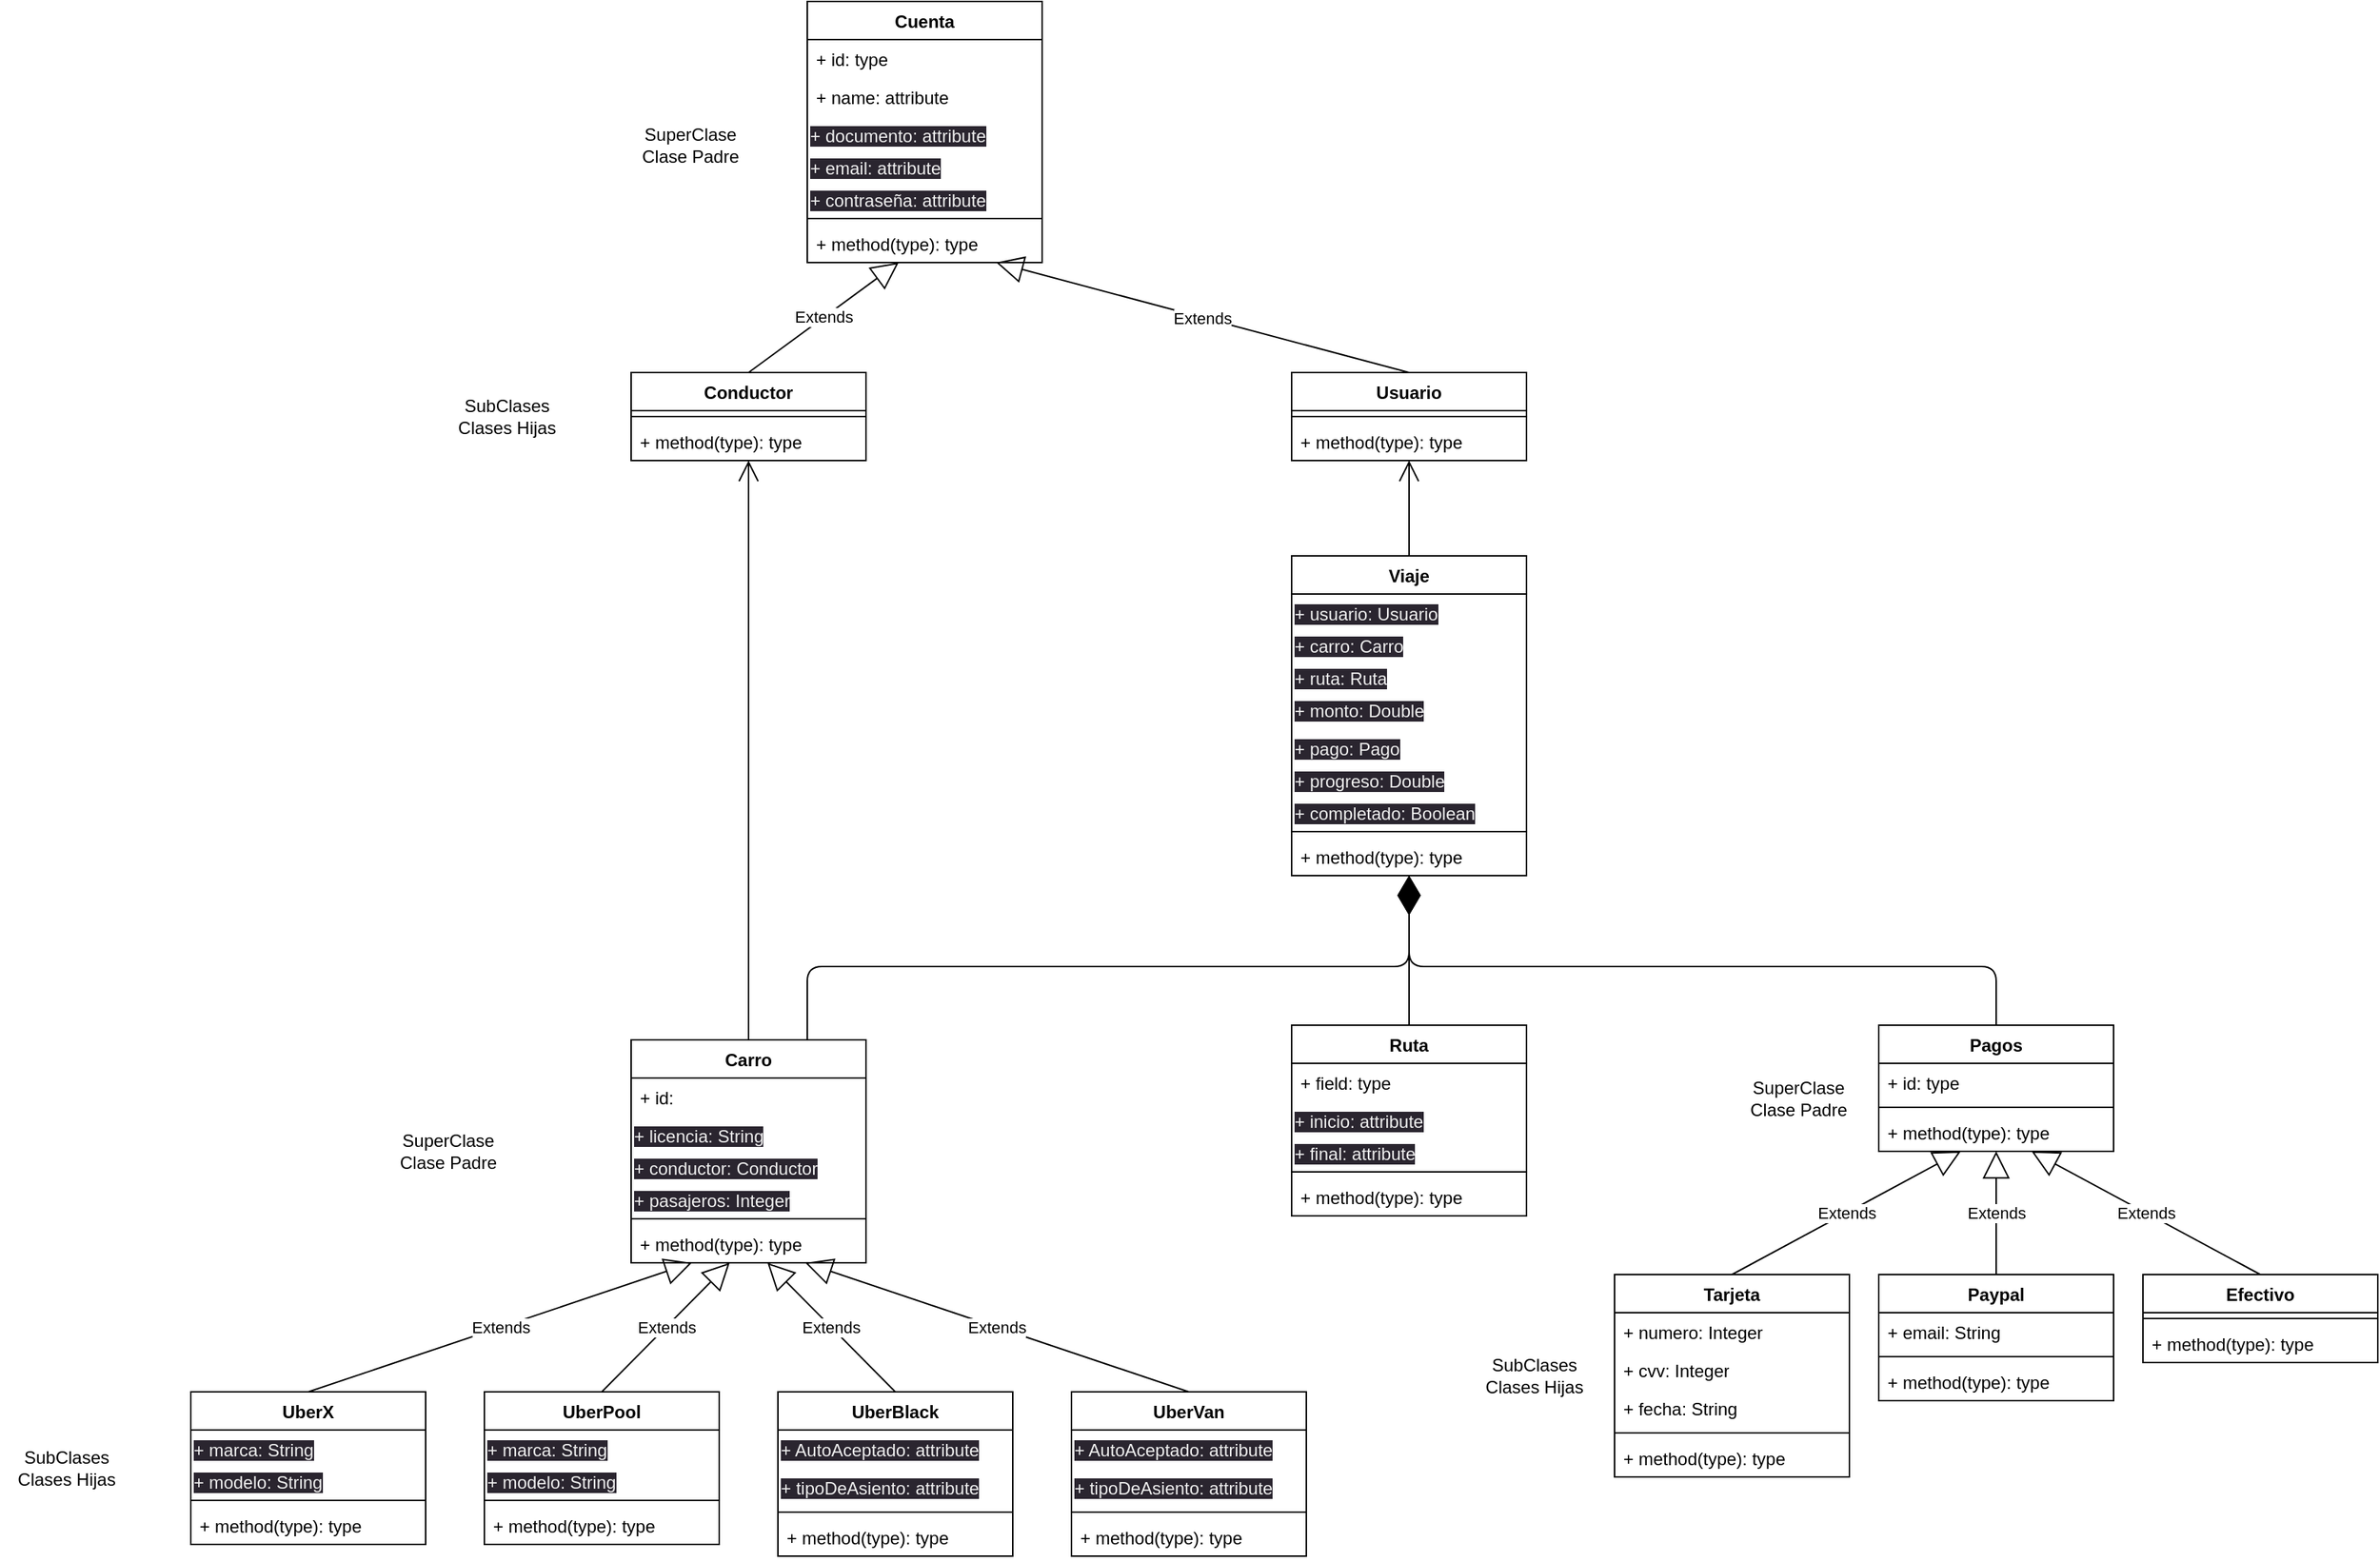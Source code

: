 <mxfile>
    <diagram id="0U7F9vokt6p0jMP8mMNp" name="Page-1">
        <mxGraphModel dx="2157" dy="2407" grid="1" gridSize="10" guides="1" tooltips="1" connect="1" arrows="1" fold="1" page="1" pageScale="1" pageWidth="850" pageHeight="1100" math="0" shadow="0">
            <root>
                <mxCell id="0"/>
                <mxCell id="1" parent="0"/>
                <mxCell id="2" value="Usuario" style="swimlane;fontStyle=1;align=center;verticalAlign=top;childLayout=stackLayout;horizontal=1;startSize=26;horizontalStack=0;resizeParent=1;resizeParentMax=0;resizeLast=0;collapsible=1;marginBottom=0;whiteSpace=wrap;html=1;" vertex="1" parent="1">
                    <mxGeometry x="480" y="75" width="160" height="60" as="geometry"/>
                </mxCell>
                <mxCell id="8" value="" style="line;strokeWidth=1;fillColor=none;align=left;verticalAlign=middle;spacingTop=-1;spacingLeft=3;spacingRight=3;rotatable=0;labelPosition=right;points=[];portConstraint=eastwest;strokeColor=inherit;" vertex="1" parent="2">
                    <mxGeometry y="26" width="160" height="8" as="geometry"/>
                </mxCell>
                <mxCell id="9" value="+ method(type): type" style="text;strokeColor=none;fillColor=none;align=left;verticalAlign=top;spacingLeft=4;spacingRight=4;overflow=hidden;rotatable=0;points=[[0,0.5],[1,0.5]];portConstraint=eastwest;whiteSpace=wrap;html=1;" vertex="1" parent="2">
                    <mxGeometry y="34" width="160" height="26" as="geometry"/>
                </mxCell>
                <mxCell id="10" value="Ruta" style="swimlane;fontStyle=1;align=center;verticalAlign=top;childLayout=stackLayout;horizontal=1;startSize=26;horizontalStack=0;resizeParent=1;resizeParentMax=0;resizeLast=0;collapsible=1;marginBottom=0;whiteSpace=wrap;html=1;" vertex="1" parent="1">
                    <mxGeometry x="480" y="520" width="160" height="130" as="geometry"/>
                </mxCell>
                <mxCell id="11" value="+ field: type" style="text;strokeColor=none;fillColor=none;align=left;verticalAlign=top;spacingLeft=4;spacingRight=4;overflow=hidden;rotatable=0;points=[[0,0.5],[1,0.5]];portConstraint=eastwest;whiteSpace=wrap;html=1;" vertex="1" parent="10">
                    <mxGeometry y="26" width="160" height="26" as="geometry"/>
                </mxCell>
                <mxCell id="12" value="&lt;span style=&quot;color: rgb(240, 240, 240); font-family: Helvetica; font-size: 12px; font-style: normal; font-variant-ligatures: normal; font-variant-caps: normal; font-weight: 400; letter-spacing: normal; orphans: 2; text-align: left; text-indent: 0px; text-transform: none; widows: 2; word-spacing: 0px; -webkit-text-stroke-width: 0px; background-color: rgb(42, 37, 47); text-decoration-thickness: initial; text-decoration-style: initial; text-decoration-color: initial; float: none; display: inline !important;&quot;&gt;+ inicio: attribute&lt;/span&gt;" style="text;whiteSpace=wrap;html=1;" vertex="1" parent="10">
                    <mxGeometry y="52" width="160" height="22" as="geometry"/>
                </mxCell>
                <mxCell id="13" value="&lt;span style=&quot;color: rgb(240, 240, 240); font-family: Helvetica; font-size: 12px; font-style: normal; font-variant-ligatures: normal; font-variant-caps: normal; font-weight: 400; letter-spacing: normal; orphans: 2; text-align: left; text-indent: 0px; text-transform: none; widows: 2; word-spacing: 0px; -webkit-text-stroke-width: 0px; background-color: rgb(42, 37, 47); text-decoration-thickness: initial; text-decoration-style: initial; text-decoration-color: initial; float: none; display: inline !important;&quot;&gt;+ final: attribute&lt;/span&gt;" style="text;whiteSpace=wrap;html=1;" vertex="1" parent="10">
                    <mxGeometry y="74" width="160" height="22" as="geometry"/>
                </mxCell>
                <mxCell id="14" value="" style="line;strokeWidth=1;fillColor=none;align=left;verticalAlign=middle;spacingTop=-1;spacingLeft=3;spacingRight=3;rotatable=0;labelPosition=right;points=[];portConstraint=eastwest;strokeColor=inherit;" vertex="1" parent="10">
                    <mxGeometry y="96" width="160" height="8" as="geometry"/>
                </mxCell>
                <mxCell id="15" value="+ method(type): type" style="text;strokeColor=none;fillColor=none;align=left;verticalAlign=top;spacingLeft=4;spacingRight=4;overflow=hidden;rotatable=0;points=[[0,0.5],[1,0.5]];portConstraint=eastwest;whiteSpace=wrap;html=1;" vertex="1" parent="10">
                    <mxGeometry y="104" width="160" height="26" as="geometry"/>
                </mxCell>
                <mxCell id="16" value="Conductor" style="swimlane;fontStyle=1;align=center;verticalAlign=top;childLayout=stackLayout;horizontal=1;startSize=26;horizontalStack=0;resizeParent=1;resizeParentMax=0;resizeLast=0;collapsible=1;marginBottom=0;whiteSpace=wrap;html=1;" vertex="1" parent="1">
                    <mxGeometry x="30" y="75" width="160" height="60" as="geometry"/>
                </mxCell>
                <mxCell id="22" value="" style="line;strokeWidth=1;fillColor=none;align=left;verticalAlign=middle;spacingTop=-1;spacingLeft=3;spacingRight=3;rotatable=0;labelPosition=right;points=[];portConstraint=eastwest;strokeColor=inherit;" vertex="1" parent="16">
                    <mxGeometry y="26" width="160" height="8" as="geometry"/>
                </mxCell>
                <mxCell id="23" value="+ method(type): type" style="text;strokeColor=none;fillColor=none;align=left;verticalAlign=top;spacingLeft=4;spacingRight=4;overflow=hidden;rotatable=0;points=[[0,0.5],[1,0.5]];portConstraint=eastwest;whiteSpace=wrap;html=1;" vertex="1" parent="16">
                    <mxGeometry y="34" width="160" height="26" as="geometry"/>
                </mxCell>
                <mxCell id="24" value="Viaje" style="swimlane;fontStyle=1;align=center;verticalAlign=top;childLayout=stackLayout;horizontal=1;startSize=26;horizontalStack=0;resizeParent=1;resizeParentMax=0;resizeLast=0;collapsible=1;marginBottom=0;whiteSpace=wrap;html=1;" vertex="1" parent="1">
                    <mxGeometry x="480" y="200" width="160" height="218" as="geometry"/>
                </mxCell>
                <mxCell id="40" value="&lt;span style=&quot;color: rgb(240, 240, 240); font-family: Helvetica; font-size: 12px; font-style: normal; font-variant-ligatures: normal; font-variant-caps: normal; font-weight: 400; letter-spacing: normal; orphans: 2; text-align: left; text-indent: 0px; text-transform: none; widows: 2; word-spacing: 0px; -webkit-text-stroke-width: 0px; background-color: rgb(42, 37, 47); text-decoration-thickness: initial; text-decoration-style: initial; text-decoration-color: initial; float: none; display: inline !important;&quot;&gt;+ usuario: Usuario&lt;/span&gt;" style="text;whiteSpace=wrap;html=1;" vertex="1" parent="24">
                    <mxGeometry y="26" width="160" height="22" as="geometry"/>
                </mxCell>
                <mxCell id="41" value="&lt;span style=&quot;color: rgb(240, 240, 240); font-family: Helvetica; font-size: 12px; font-style: normal; font-variant-ligatures: normal; font-variant-caps: normal; font-weight: 400; letter-spacing: normal; orphans: 2; text-align: left; text-indent: 0px; text-transform: none; widows: 2; word-spacing: 0px; -webkit-text-stroke-width: 0px; background-color: rgb(42, 37, 47); text-decoration-thickness: initial; text-decoration-style: initial; text-decoration-color: initial; float: none; display: inline !important;&quot;&gt;+ carro: Carro&lt;/span&gt;" style="text;whiteSpace=wrap;html=1;" vertex="1" parent="24">
                    <mxGeometry y="48" width="160" height="22" as="geometry"/>
                </mxCell>
                <mxCell id="42" value="&lt;span style=&quot;color: rgb(240, 240, 240); font-family: Helvetica; font-size: 12px; font-style: normal; font-variant-ligatures: normal; font-variant-caps: normal; font-weight: 400; letter-spacing: normal; orphans: 2; text-align: left; text-indent: 0px; text-transform: none; widows: 2; word-spacing: 0px; -webkit-text-stroke-width: 0px; background-color: rgb(42, 37, 47); text-decoration-thickness: initial; text-decoration-style: initial; text-decoration-color: initial; float: none; display: inline !important;&quot;&gt;+ ruta: Ruta&lt;/span&gt;" style="text;whiteSpace=wrap;html=1;" vertex="1" parent="24">
                    <mxGeometry y="70" width="160" height="22" as="geometry"/>
                </mxCell>
                <mxCell id="46" value="&lt;span style=&quot;color: rgb(240, 240, 240); font-family: Helvetica; font-size: 12px; font-style: normal; font-variant-ligatures: normal; font-variant-caps: normal; font-weight: 400; letter-spacing: normal; orphans: 2; text-align: left; text-indent: 0px; text-transform: none; widows: 2; word-spacing: 0px; -webkit-text-stroke-width: 0px; background-color: rgb(42, 37, 47); text-decoration-thickness: initial; text-decoration-style: initial; text-decoration-color: initial; float: none; display: inline !important;&quot;&gt;+ monto: Double&lt;/span&gt;" style="text;whiteSpace=wrap;html=1;" vertex="1" parent="24">
                    <mxGeometry y="92" width="160" height="26" as="geometry"/>
                </mxCell>
                <mxCell id="45" value="&lt;span style=&quot;color: rgb(240, 240, 240); font-family: Helvetica; font-size: 12px; font-style: normal; font-variant-ligatures: normal; font-variant-caps: normal; font-weight: 400; letter-spacing: normal; orphans: 2; text-align: left; text-indent: 0px; text-transform: none; widows: 2; word-spacing: 0px; -webkit-text-stroke-width: 0px; background-color: rgb(42, 37, 47); text-decoration-thickness: initial; text-decoration-style: initial; text-decoration-color: initial; float: none; display: inline !important;&quot;&gt;+ pago: Pago&lt;/span&gt;" style="text;whiteSpace=wrap;html=1;" vertex="1" parent="24">
                    <mxGeometry y="118" width="160" height="22" as="geometry"/>
                </mxCell>
                <mxCell id="44" value="&lt;span style=&quot;color: rgb(240, 240, 240); font-family: Helvetica; font-size: 12px; font-style: normal; font-variant-ligatures: normal; font-variant-caps: normal; font-weight: 400; letter-spacing: normal; orphans: 2; text-align: left; text-indent: 0px; text-transform: none; widows: 2; word-spacing: 0px; -webkit-text-stroke-width: 0px; background-color: rgb(42, 37, 47); text-decoration-thickness: initial; text-decoration-style: initial; text-decoration-color: initial; float: none; display: inline !important;&quot;&gt;+ progreso: Double&lt;/span&gt;" style="text;whiteSpace=wrap;html=1;" vertex="1" parent="24">
                    <mxGeometry y="140" width="160" height="22" as="geometry"/>
                </mxCell>
                <mxCell id="43" value="&lt;span style=&quot;color: rgb(240, 240, 240); font-family: Helvetica; font-size: 12px; font-style: normal; font-variant-ligatures: normal; font-variant-caps: normal; font-weight: 400; letter-spacing: normal; orphans: 2; text-align: left; text-indent: 0px; text-transform: none; widows: 2; word-spacing: 0px; -webkit-text-stroke-width: 0px; background-color: rgb(42, 37, 47); text-decoration-thickness: initial; text-decoration-style: initial; text-decoration-color: initial; float: none; display: inline !important;&quot;&gt;+ completado: Boolean&lt;/span&gt;" style="text;whiteSpace=wrap;html=1;" vertex="1" parent="24">
                    <mxGeometry y="162" width="160" height="22" as="geometry"/>
                </mxCell>
                <mxCell id="26" value="" style="line;strokeWidth=1;fillColor=none;align=left;verticalAlign=middle;spacingTop=-1;spacingLeft=3;spacingRight=3;rotatable=0;labelPosition=right;points=[];portConstraint=eastwest;strokeColor=inherit;" vertex="1" parent="24">
                    <mxGeometry y="184" width="160" height="8" as="geometry"/>
                </mxCell>
                <mxCell id="27" value="+ method(type): type" style="text;strokeColor=none;fillColor=none;align=left;verticalAlign=top;spacingLeft=4;spacingRight=4;overflow=hidden;rotatable=0;points=[[0,0.5],[1,0.5]];portConstraint=eastwest;whiteSpace=wrap;html=1;" vertex="1" parent="24">
                    <mxGeometry y="192" width="160" height="26" as="geometry"/>
                </mxCell>
                <mxCell id="28" value="Carro" style="swimlane;fontStyle=1;align=center;verticalAlign=top;childLayout=stackLayout;horizontal=1;startSize=26;horizontalStack=0;resizeParent=1;resizeParentMax=0;resizeLast=0;collapsible=1;marginBottom=0;whiteSpace=wrap;html=1;" vertex="1" parent="1">
                    <mxGeometry x="30" y="530" width="160" height="152" as="geometry"/>
                </mxCell>
                <mxCell id="29" value="+ id:" style="text;strokeColor=none;fillColor=none;align=left;verticalAlign=top;spacingLeft=4;spacingRight=4;overflow=hidden;rotatable=0;points=[[0,0.5],[1,0.5]];portConstraint=eastwest;whiteSpace=wrap;html=1;" vertex="1" parent="28">
                    <mxGeometry y="26" width="160" height="26" as="geometry"/>
                </mxCell>
                <mxCell id="30" value="&lt;span style=&quot;color: rgb(240, 240, 240); font-family: Helvetica; font-size: 12px; font-style: normal; font-variant-ligatures: normal; font-variant-caps: normal; font-weight: 400; letter-spacing: normal; orphans: 2; text-align: left; text-indent: 0px; text-transform: none; widows: 2; word-spacing: 0px; -webkit-text-stroke-width: 0px; background-color: rgb(42, 37, 47); text-decoration-thickness: initial; text-decoration-style: initial; text-decoration-color: initial; float: none; display: inline !important;&quot;&gt;+ licencia: String&lt;/span&gt;" style="text;whiteSpace=wrap;html=1;" vertex="1" parent="28">
                    <mxGeometry y="52" width="160" height="22" as="geometry"/>
                </mxCell>
                <mxCell id="31" value="&lt;span style=&quot;color: rgb(240, 240, 240); font-family: Helvetica; font-size: 12px; font-style: normal; font-variant-ligatures: normal; font-variant-caps: normal; font-weight: 400; letter-spacing: normal; orphans: 2; text-align: left; text-indent: 0px; text-transform: none; widows: 2; word-spacing: 0px; -webkit-text-stroke-width: 0px; background-color: rgb(42, 37, 47); text-decoration-thickness: initial; text-decoration-style: initial; text-decoration-color: initial; float: none; display: inline !important;&quot;&gt;+ conductor: Conductor&lt;/span&gt;" style="text;whiteSpace=wrap;html=1;" vertex="1" parent="28">
                    <mxGeometry y="74" width="160" height="22" as="geometry"/>
                </mxCell>
                <mxCell id="32" value="&lt;span style=&quot;color: rgb(240, 240, 240); font-family: Helvetica; font-size: 12px; font-style: normal; font-variant-ligatures: normal; font-variant-caps: normal; font-weight: 400; letter-spacing: normal; orphans: 2; text-align: left; text-indent: 0px; text-transform: none; widows: 2; word-spacing: 0px; -webkit-text-stroke-width: 0px; background-color: rgb(42, 37, 47); text-decoration-thickness: initial; text-decoration-style: initial; text-decoration-color: initial; float: none; display: inline !important;&quot;&gt;+ pasajeros: Integer&lt;/span&gt;" style="text;whiteSpace=wrap;html=1;" vertex="1" parent="28">
                    <mxGeometry y="96" width="160" height="22" as="geometry"/>
                </mxCell>
                <mxCell id="38" value="" style="line;strokeWidth=1;fillColor=none;align=left;verticalAlign=middle;spacingTop=-1;spacingLeft=3;spacingRight=3;rotatable=0;labelPosition=right;points=[];portConstraint=eastwest;strokeColor=inherit;" vertex="1" parent="28">
                    <mxGeometry y="118" width="160" height="8" as="geometry"/>
                </mxCell>
                <mxCell id="39" value="+ method(type): type" style="text;strokeColor=none;fillColor=none;align=left;verticalAlign=top;spacingLeft=4;spacingRight=4;overflow=hidden;rotatable=0;points=[[0,0.5],[1,0.5]];portConstraint=eastwest;whiteSpace=wrap;html=1;" vertex="1" parent="28">
                    <mxGeometry y="126" width="160" height="26" as="geometry"/>
                </mxCell>
                <mxCell id="47" value="Cuenta" style="swimlane;fontStyle=1;align=center;verticalAlign=top;childLayout=stackLayout;horizontal=1;startSize=26;horizontalStack=0;resizeParent=1;resizeParentMax=0;resizeLast=0;collapsible=1;marginBottom=0;whiteSpace=wrap;html=1;" vertex="1" parent="1">
                    <mxGeometry x="150" y="-178" width="160" height="178" as="geometry"/>
                </mxCell>
                <mxCell id="48" value="+ id: type" style="text;strokeColor=none;fillColor=none;align=left;verticalAlign=top;spacingLeft=4;spacingRight=4;overflow=hidden;rotatable=0;points=[[0,0.5],[1,0.5]];portConstraint=eastwest;whiteSpace=wrap;html=1;" vertex="1" parent="47">
                    <mxGeometry y="26" width="160" height="26" as="geometry"/>
                </mxCell>
                <mxCell id="49" value="+ name: attribute" style="text;strokeColor=none;fillColor=none;align=left;verticalAlign=top;spacingLeft=4;spacingRight=4;overflow=hidden;rotatable=0;points=[[0,0.5],[1,0.5]];portConstraint=eastwest;whiteSpace=wrap;html=1;" vertex="1" parent="47">
                    <mxGeometry y="52" width="160" height="26" as="geometry"/>
                </mxCell>
                <mxCell id="50" value="&lt;span style=&quot;color: rgb(240, 240, 240); font-family: Helvetica; font-size: 12px; font-style: normal; font-variant-ligatures: normal; font-variant-caps: normal; font-weight: 400; letter-spacing: normal; orphans: 2; text-align: left; text-indent: 0px; text-transform: none; widows: 2; word-spacing: 0px; -webkit-text-stroke-width: 0px; background-color: rgb(42, 37, 47); text-decoration-thickness: initial; text-decoration-style: initial; text-decoration-color: initial; float: none; display: inline !important;&quot;&gt;+ documento: attribute&lt;/span&gt;" style="text;whiteSpace=wrap;html=1;" vertex="1" parent="47">
                    <mxGeometry y="78" width="160" height="22" as="geometry"/>
                </mxCell>
                <mxCell id="51" value="&lt;span style=&quot;color: rgb(240, 240, 240); font-family: Helvetica; font-size: 12px; font-style: normal; font-variant-ligatures: normal; font-variant-caps: normal; font-weight: 400; letter-spacing: normal; orphans: 2; text-align: left; text-indent: 0px; text-transform: none; widows: 2; word-spacing: 0px; -webkit-text-stroke-width: 0px; background-color: rgb(42, 37, 47); text-decoration-thickness: initial; text-decoration-style: initial; text-decoration-color: initial; float: none; display: inline !important;&quot;&gt;+ email: attribute&lt;/span&gt;" style="text;whiteSpace=wrap;html=1;" vertex="1" parent="47">
                    <mxGeometry y="100" width="160" height="22" as="geometry"/>
                </mxCell>
                <mxCell id="52" value="&lt;span style=&quot;color: rgb(240, 240, 240); font-family: Helvetica; font-size: 12px; font-style: normal; font-variant-ligatures: normal; font-variant-caps: normal; font-weight: 400; letter-spacing: normal; orphans: 2; text-align: left; text-indent: 0px; text-transform: none; widows: 2; word-spacing: 0px; -webkit-text-stroke-width: 0px; background-color: rgb(42, 37, 47); text-decoration-thickness: initial; text-decoration-style: initial; text-decoration-color: initial; float: none; display: inline !important;&quot;&gt;+ contraseña: attribute&lt;/span&gt;" style="text;whiteSpace=wrap;html=1;" vertex="1" parent="47">
                    <mxGeometry y="122" width="160" height="22" as="geometry"/>
                </mxCell>
                <mxCell id="53" value="" style="line;strokeWidth=1;fillColor=none;align=left;verticalAlign=middle;spacingTop=-1;spacingLeft=3;spacingRight=3;rotatable=0;labelPosition=right;points=[];portConstraint=eastwest;strokeColor=inherit;" vertex="1" parent="47">
                    <mxGeometry y="144" width="160" height="8" as="geometry"/>
                </mxCell>
                <mxCell id="54" value="+ method(type): type" style="text;strokeColor=none;fillColor=none;align=left;verticalAlign=top;spacingLeft=4;spacingRight=4;overflow=hidden;rotatable=0;points=[[0,0.5],[1,0.5]];portConstraint=eastwest;whiteSpace=wrap;html=1;" vertex="1" parent="47">
                    <mxGeometry y="152" width="160" height="26" as="geometry"/>
                </mxCell>
                <mxCell id="55" value="Extends" style="endArrow=block;endSize=16;endFill=0;html=1;exitX=0.5;exitY=0;exitDx=0;exitDy=0;" edge="1" parent="1" source="2" target="54">
                    <mxGeometry width="160" relative="1" as="geometry">
                        <mxPoint x="300" y="200" as="sourcePoint"/>
                        <mxPoint x="460" y="200" as="targetPoint"/>
                    </mxGeometry>
                </mxCell>
                <mxCell id="56" value="Extends" style="endArrow=block;endSize=16;endFill=0;html=1;exitX=0.5;exitY=0;exitDx=0;exitDy=0;" edge="1" parent="1" source="16" target="54">
                    <mxGeometry width="160" relative="1" as="geometry">
                        <mxPoint x="320" y="50" as="sourcePoint"/>
                        <mxPoint x="374.205" as="targetPoint"/>
                    </mxGeometry>
                </mxCell>
                <mxCell id="57" value="SuperClase&lt;br&gt;Clase Padre" style="text;html=1;align=center;verticalAlign=middle;resizable=0;points=[];autosize=1;strokeColor=none;fillColor=none;" vertex="1" parent="1">
                    <mxGeometry x="25" y="-100" width="90" height="40" as="geometry"/>
                </mxCell>
                <mxCell id="58" value="SubClases&lt;br&gt;Clases Hijas" style="text;html=1;align=center;verticalAlign=middle;resizable=0;points=[];autosize=1;strokeColor=none;fillColor=none;" vertex="1" parent="1">
                    <mxGeometry x="-100" y="85" width="90" height="40" as="geometry"/>
                </mxCell>
                <mxCell id="59" value="Pagos" style="swimlane;fontStyle=1;align=center;verticalAlign=top;childLayout=stackLayout;horizontal=1;startSize=26;horizontalStack=0;resizeParent=1;resizeParentMax=0;resizeLast=0;collapsible=1;marginBottom=0;whiteSpace=wrap;html=1;" vertex="1" parent="1">
                    <mxGeometry x="880" y="520" width="160" height="86" as="geometry"/>
                </mxCell>
                <mxCell id="60" value="+ id: type" style="text;strokeColor=none;fillColor=none;align=left;verticalAlign=top;spacingLeft=4;spacingRight=4;overflow=hidden;rotatable=0;points=[[0,0.5],[1,0.5]];portConstraint=eastwest;whiteSpace=wrap;html=1;" vertex="1" parent="59">
                    <mxGeometry y="26" width="160" height="26" as="geometry"/>
                </mxCell>
                <mxCell id="63" value="" style="line;strokeWidth=1;fillColor=none;align=left;verticalAlign=middle;spacingTop=-1;spacingLeft=3;spacingRight=3;rotatable=0;labelPosition=right;points=[];portConstraint=eastwest;strokeColor=inherit;" vertex="1" parent="59">
                    <mxGeometry y="52" width="160" height="8" as="geometry"/>
                </mxCell>
                <mxCell id="64" value="+ method(type): type" style="text;strokeColor=none;fillColor=none;align=left;verticalAlign=top;spacingLeft=4;spacingRight=4;overflow=hidden;rotatable=0;points=[[0,0.5],[1,0.5]];portConstraint=eastwest;whiteSpace=wrap;html=1;" vertex="1" parent="59">
                    <mxGeometry y="60" width="160" height="26" as="geometry"/>
                </mxCell>
                <mxCell id="65" value="Tarjeta" style="swimlane;fontStyle=1;align=center;verticalAlign=top;childLayout=stackLayout;horizontal=1;startSize=26;horizontalStack=0;resizeParent=1;resizeParentMax=0;resizeLast=0;collapsible=1;marginBottom=0;whiteSpace=wrap;html=1;" vertex="1" parent="1">
                    <mxGeometry x="700" y="690" width="160" height="138" as="geometry"/>
                </mxCell>
                <mxCell id="66" value="+ numero: Integer" style="text;strokeColor=none;fillColor=none;align=left;verticalAlign=top;spacingLeft=4;spacingRight=4;overflow=hidden;rotatable=0;points=[[0,0.5],[1,0.5]];portConstraint=eastwest;whiteSpace=wrap;html=1;" vertex="1" parent="65">
                    <mxGeometry y="26" width="160" height="26" as="geometry"/>
                </mxCell>
                <mxCell id="77" value="+ cvv: Integer" style="text;strokeColor=none;fillColor=none;align=left;verticalAlign=top;spacingLeft=4;spacingRight=4;overflow=hidden;rotatable=0;points=[[0,0.5],[1,0.5]];portConstraint=eastwest;whiteSpace=wrap;html=1;" vertex="1" parent="65">
                    <mxGeometry y="52" width="160" height="26" as="geometry"/>
                </mxCell>
                <mxCell id="78" value="+ fecha: String" style="text;strokeColor=none;fillColor=none;align=left;verticalAlign=top;spacingLeft=4;spacingRight=4;overflow=hidden;rotatable=0;points=[[0,0.5],[1,0.5]];portConstraint=eastwest;whiteSpace=wrap;html=1;" vertex="1" parent="65">
                    <mxGeometry y="78" width="160" height="26" as="geometry"/>
                </mxCell>
                <mxCell id="67" value="" style="line;strokeWidth=1;fillColor=none;align=left;verticalAlign=middle;spacingTop=-1;spacingLeft=3;spacingRight=3;rotatable=0;labelPosition=right;points=[];portConstraint=eastwest;strokeColor=inherit;" vertex="1" parent="65">
                    <mxGeometry y="104" width="160" height="8" as="geometry"/>
                </mxCell>
                <mxCell id="68" value="+ method(type): type" style="text;strokeColor=none;fillColor=none;align=left;verticalAlign=top;spacingLeft=4;spacingRight=4;overflow=hidden;rotatable=0;points=[[0,0.5],[1,0.5]];portConstraint=eastwest;whiteSpace=wrap;html=1;" vertex="1" parent="65">
                    <mxGeometry y="112" width="160" height="26" as="geometry"/>
                </mxCell>
                <mxCell id="69" value="Paypal" style="swimlane;fontStyle=1;align=center;verticalAlign=top;childLayout=stackLayout;horizontal=1;startSize=26;horizontalStack=0;resizeParent=1;resizeParentMax=0;resizeLast=0;collapsible=1;marginBottom=0;whiteSpace=wrap;html=1;" vertex="1" parent="1">
                    <mxGeometry x="880" y="690" width="160" height="86" as="geometry"/>
                </mxCell>
                <mxCell id="70" value="+ email: String" style="text;strokeColor=none;fillColor=none;align=left;verticalAlign=top;spacingLeft=4;spacingRight=4;overflow=hidden;rotatable=0;points=[[0,0.5],[1,0.5]];portConstraint=eastwest;whiteSpace=wrap;html=1;" vertex="1" parent="69">
                    <mxGeometry y="26" width="160" height="26" as="geometry"/>
                </mxCell>
                <mxCell id="71" value="" style="line;strokeWidth=1;fillColor=none;align=left;verticalAlign=middle;spacingTop=-1;spacingLeft=3;spacingRight=3;rotatable=0;labelPosition=right;points=[];portConstraint=eastwest;strokeColor=inherit;" vertex="1" parent="69">
                    <mxGeometry y="52" width="160" height="8" as="geometry"/>
                </mxCell>
                <mxCell id="72" value="+ method(type): type" style="text;strokeColor=none;fillColor=none;align=left;verticalAlign=top;spacingLeft=4;spacingRight=4;overflow=hidden;rotatable=0;points=[[0,0.5],[1,0.5]];portConstraint=eastwest;whiteSpace=wrap;html=1;" vertex="1" parent="69">
                    <mxGeometry y="60" width="160" height="26" as="geometry"/>
                </mxCell>
                <mxCell id="73" value="Efectivo" style="swimlane;fontStyle=1;align=center;verticalAlign=top;childLayout=stackLayout;horizontal=1;startSize=26;horizontalStack=0;resizeParent=1;resizeParentMax=0;resizeLast=0;collapsible=1;marginBottom=0;whiteSpace=wrap;html=1;" vertex="1" parent="1">
                    <mxGeometry x="1060" y="690" width="160" height="60" as="geometry"/>
                </mxCell>
                <mxCell id="75" value="" style="line;strokeWidth=1;fillColor=none;align=left;verticalAlign=middle;spacingTop=-1;spacingLeft=3;spacingRight=3;rotatable=0;labelPosition=right;points=[];portConstraint=eastwest;strokeColor=inherit;" vertex="1" parent="73">
                    <mxGeometry y="26" width="160" height="8" as="geometry"/>
                </mxCell>
                <mxCell id="76" value="+ method(type): type" style="text;strokeColor=none;fillColor=none;align=left;verticalAlign=top;spacingLeft=4;spacingRight=4;overflow=hidden;rotatable=0;points=[[0,0.5],[1,0.5]];portConstraint=eastwest;whiteSpace=wrap;html=1;" vertex="1" parent="73">
                    <mxGeometry y="34" width="160" height="26" as="geometry"/>
                </mxCell>
                <mxCell id="79" value="Extends" style="endArrow=block;endSize=16;endFill=0;html=1;exitX=0.5;exitY=0;exitDx=0;exitDy=0;" edge="1" parent="1" source="73" target="64">
                    <mxGeometry width="160" relative="1" as="geometry">
                        <mxPoint x="1218.71" y="610" as="sourcePoint"/>
                        <mxPoint x="1141.291" y="530" as="targetPoint"/>
                    </mxGeometry>
                </mxCell>
                <mxCell id="80" value="Extends" style="endArrow=block;endSize=16;endFill=0;html=1;exitX=0.5;exitY=0;exitDx=0;exitDy=0;" edge="1" parent="1" source="69" target="64">
                    <mxGeometry width="160" relative="1" as="geometry">
                        <mxPoint x="995.7" y="714" as="sourcePoint"/>
                        <mxPoint x="819.999" y="620" as="targetPoint"/>
                    </mxGeometry>
                </mxCell>
                <mxCell id="81" value="Extends" style="endArrow=block;endSize=16;endFill=0;html=1;exitX=0.5;exitY=0;exitDx=0;exitDy=0;" edge="1" parent="1" source="65" target="64">
                    <mxGeometry width="160" relative="1" as="geometry">
                        <mxPoint x="995.7" y="710" as="sourcePoint"/>
                        <mxPoint x="819.999" y="616" as="targetPoint"/>
                    </mxGeometry>
                </mxCell>
                <mxCell id="82" value="SubClases&lt;br&gt;Clases Hijas" style="text;html=1;align=center;verticalAlign=middle;resizable=0;points=[];autosize=1;strokeColor=none;fillColor=none;" vertex="1" parent="1">
                    <mxGeometry x="600" y="739" width="90" height="40" as="geometry"/>
                </mxCell>
                <mxCell id="83" value="SuperClase&lt;br&gt;Clase Padre" style="text;html=1;align=center;verticalAlign=middle;resizable=0;points=[];autosize=1;strokeColor=none;fillColor=none;" vertex="1" parent="1">
                    <mxGeometry x="780" y="550" width="90" height="40" as="geometry"/>
                </mxCell>
                <mxCell id="84" value="UberX" style="swimlane;fontStyle=1;align=center;verticalAlign=top;childLayout=stackLayout;horizontal=1;startSize=26;horizontalStack=0;resizeParent=1;resizeParentMax=0;resizeLast=0;collapsible=1;marginBottom=0;whiteSpace=wrap;html=1;" vertex="1" parent="1">
                    <mxGeometry x="-270" y="770" width="160" height="104" as="geometry"/>
                </mxCell>
                <mxCell id="89" value="&lt;span style=&quot;color: rgb(240, 240, 240); font-family: Helvetica; font-size: 12px; font-style: normal; font-variant-ligatures: normal; font-variant-caps: normal; font-weight: 400; letter-spacing: normal; orphans: 2; text-align: left; text-indent: 0px; text-transform: none; widows: 2; word-spacing: 0px; -webkit-text-stroke-width: 0px; background-color: rgb(42, 37, 47); text-decoration-thickness: initial; text-decoration-style: initial; text-decoration-color: initial; float: none; display: inline !important;&quot;&gt;+ marca: String&lt;/span&gt;" style="text;whiteSpace=wrap;html=1;" vertex="1" parent="84">
                    <mxGeometry y="26" width="160" height="22" as="geometry"/>
                </mxCell>
                <mxCell id="90" value="&lt;span style=&quot;color: rgb(240, 240, 240); font-family: Helvetica; font-size: 12px; font-style: normal; font-variant-ligatures: normal; font-variant-caps: normal; font-weight: 400; letter-spacing: normal; orphans: 2; text-align: left; text-indent: 0px; text-transform: none; widows: 2; word-spacing: 0px; -webkit-text-stroke-width: 0px; background-color: rgb(42, 37, 47); text-decoration-thickness: initial; text-decoration-style: initial; text-decoration-color: initial; float: none; display: inline !important;&quot;&gt;+ modelo: String&lt;/span&gt;" style="text;whiteSpace=wrap;html=1;" vertex="1" parent="84">
                    <mxGeometry y="48" width="160" height="22" as="geometry"/>
                </mxCell>
                <mxCell id="94" value="" style="line;strokeWidth=1;fillColor=none;align=left;verticalAlign=middle;spacingTop=-1;spacingLeft=3;spacingRight=3;rotatable=0;labelPosition=right;points=[];portConstraint=eastwest;strokeColor=inherit;" vertex="1" parent="84">
                    <mxGeometry y="70" width="160" height="8" as="geometry"/>
                </mxCell>
                <mxCell id="95" value="+ method(type): type" style="text;strokeColor=none;fillColor=none;align=left;verticalAlign=top;spacingLeft=4;spacingRight=4;overflow=hidden;rotatable=0;points=[[0,0.5],[1,0.5]];portConstraint=eastwest;whiteSpace=wrap;html=1;" vertex="1" parent="84">
                    <mxGeometry y="78" width="160" height="26" as="geometry"/>
                </mxCell>
                <mxCell id="96" value="UberPool" style="swimlane;fontStyle=1;align=center;verticalAlign=top;childLayout=stackLayout;horizontal=1;startSize=26;horizontalStack=0;resizeParent=1;resizeParentMax=0;resizeLast=0;collapsible=1;marginBottom=0;whiteSpace=wrap;html=1;" vertex="1" parent="1">
                    <mxGeometry x="-70" y="770" width="160" height="104" as="geometry"/>
                </mxCell>
                <mxCell id="101" value="&lt;span style=&quot;color: rgb(240, 240, 240); font-family: Helvetica; font-size: 12px; font-style: normal; font-variant-ligatures: normal; font-variant-caps: normal; font-weight: 400; letter-spacing: normal; orphans: 2; text-align: left; text-indent: 0px; text-transform: none; widows: 2; word-spacing: 0px; -webkit-text-stroke-width: 0px; background-color: rgb(42, 37, 47); text-decoration-thickness: initial; text-decoration-style: initial; text-decoration-color: initial; float: none; display: inline !important;&quot;&gt;+ marca: String&lt;/span&gt;" style="text;whiteSpace=wrap;html=1;" vertex="1" parent="96">
                    <mxGeometry y="26" width="160" height="22" as="geometry"/>
                </mxCell>
                <mxCell id="102" value="&lt;span style=&quot;color: rgb(240, 240, 240); font-family: Helvetica; font-size: 12px; font-style: normal; font-variant-ligatures: normal; font-variant-caps: normal; font-weight: 400; letter-spacing: normal; orphans: 2; text-align: left; text-indent: 0px; text-transform: none; widows: 2; word-spacing: 0px; -webkit-text-stroke-width: 0px; background-color: rgb(42, 37, 47); text-decoration-thickness: initial; text-decoration-style: initial; text-decoration-color: initial; float: none; display: inline !important;&quot;&gt;+ modelo: String&lt;/span&gt;" style="text;whiteSpace=wrap;html=1;" vertex="1" parent="96">
                    <mxGeometry y="48" width="160" height="22" as="geometry"/>
                </mxCell>
                <mxCell id="106" value="" style="line;strokeWidth=1;fillColor=none;align=left;verticalAlign=middle;spacingTop=-1;spacingLeft=3;spacingRight=3;rotatable=0;labelPosition=right;points=[];portConstraint=eastwest;strokeColor=inherit;" vertex="1" parent="96">
                    <mxGeometry y="70" width="160" height="8" as="geometry"/>
                </mxCell>
                <mxCell id="107" value="+ method(type): type" style="text;strokeColor=none;fillColor=none;align=left;verticalAlign=top;spacingLeft=4;spacingRight=4;overflow=hidden;rotatable=0;points=[[0,0.5],[1,0.5]];portConstraint=eastwest;whiteSpace=wrap;html=1;" vertex="1" parent="96">
                    <mxGeometry y="78" width="160" height="26" as="geometry"/>
                </mxCell>
                <mxCell id="108" value="UberBlack" style="swimlane;fontStyle=1;align=center;verticalAlign=top;childLayout=stackLayout;horizontal=1;startSize=26;horizontalStack=0;resizeParent=1;resizeParentMax=0;resizeLast=0;collapsible=1;marginBottom=0;whiteSpace=wrap;html=1;" vertex="1" parent="1">
                    <mxGeometry x="130" y="770" width="160" height="112" as="geometry"/>
                </mxCell>
                <mxCell id="116" value="&lt;span style=&quot;color: rgb(240, 240, 240); font-family: Helvetica; font-size: 12px; font-style: normal; font-variant-ligatures: normal; font-variant-caps: normal; font-weight: 400; letter-spacing: normal; orphans: 2; text-align: left; text-indent: 0px; text-transform: none; widows: 2; word-spacing: 0px; -webkit-text-stroke-width: 0px; background-color: rgb(42, 37, 47); text-decoration-thickness: initial; text-decoration-style: initial; text-decoration-color: initial; float: none; display: inline !important;&quot;&gt;+ AutoAceptado: attribute&lt;/span&gt;" style="text;whiteSpace=wrap;html=1;" vertex="1" parent="108">
                    <mxGeometry y="26" width="160" height="26" as="geometry"/>
                </mxCell>
                <mxCell id="117" value="&lt;span style=&quot;color: rgb(240, 240, 240); font-family: Helvetica; font-size: 12px; font-style: normal; font-variant-ligatures: normal; font-variant-caps: normal; font-weight: 400; letter-spacing: normal; orphans: 2; text-align: left; text-indent: 0px; text-transform: none; widows: 2; word-spacing: 0px; -webkit-text-stroke-width: 0px; background-color: rgb(42, 37, 47); text-decoration-thickness: initial; text-decoration-style: initial; text-decoration-color: initial; float: none; display: inline !important;&quot;&gt;+ tipoDeAsiento: attribute&lt;/span&gt;" style="text;whiteSpace=wrap;html=1;" vertex="1" parent="108">
                    <mxGeometry y="52" width="160" height="26" as="geometry"/>
                </mxCell>
                <mxCell id="118" value="" style="line;strokeWidth=1;fillColor=none;align=left;verticalAlign=middle;spacingTop=-1;spacingLeft=3;spacingRight=3;rotatable=0;labelPosition=right;points=[];portConstraint=eastwest;strokeColor=inherit;" vertex="1" parent="108">
                    <mxGeometry y="78" width="160" height="8" as="geometry"/>
                </mxCell>
                <mxCell id="119" value="+ method(type): type" style="text;strokeColor=none;fillColor=none;align=left;verticalAlign=top;spacingLeft=4;spacingRight=4;overflow=hidden;rotatable=0;points=[[0,0.5],[1,0.5]];portConstraint=eastwest;whiteSpace=wrap;html=1;" vertex="1" parent="108">
                    <mxGeometry y="86" width="160" height="26" as="geometry"/>
                </mxCell>
                <mxCell id="120" value="UberVan" style="swimlane;fontStyle=1;align=center;verticalAlign=top;childLayout=stackLayout;horizontal=1;startSize=26;horizontalStack=0;resizeParent=1;resizeParentMax=0;resizeLast=0;collapsible=1;marginBottom=0;whiteSpace=wrap;html=1;" vertex="1" parent="1">
                    <mxGeometry x="330" y="770" width="160" height="112" as="geometry"/>
                </mxCell>
                <mxCell id="128" value="&lt;span style=&quot;color: rgb(240, 240, 240); font-family: Helvetica; font-size: 12px; font-style: normal; font-variant-ligatures: normal; font-variant-caps: normal; font-weight: 400; letter-spacing: normal; orphans: 2; text-align: left; text-indent: 0px; text-transform: none; widows: 2; word-spacing: 0px; -webkit-text-stroke-width: 0px; background-color: rgb(42, 37, 47); text-decoration-thickness: initial; text-decoration-style: initial; text-decoration-color: initial; float: none; display: inline !important;&quot;&gt;+ AutoAceptado: attribute&lt;/span&gt;" style="text;whiteSpace=wrap;html=1;" vertex="1" parent="120">
                    <mxGeometry y="26" width="160" height="26" as="geometry"/>
                </mxCell>
                <mxCell id="129" value="&lt;span style=&quot;color: rgb(240, 240, 240); font-family: Helvetica; font-size: 12px; font-style: normal; font-variant-ligatures: normal; font-variant-caps: normal; font-weight: 400; letter-spacing: normal; orphans: 2; text-align: left; text-indent: 0px; text-transform: none; widows: 2; word-spacing: 0px; -webkit-text-stroke-width: 0px; background-color: rgb(42, 37, 47); text-decoration-thickness: initial; text-decoration-style: initial; text-decoration-color: initial; float: none; display: inline !important;&quot;&gt;+ tipoDeAsiento: attribute&lt;/span&gt;" style="text;whiteSpace=wrap;html=1;" vertex="1" parent="120">
                    <mxGeometry y="52" width="160" height="26" as="geometry"/>
                </mxCell>
                <mxCell id="130" value="" style="line;strokeWidth=1;fillColor=none;align=left;verticalAlign=middle;spacingTop=-1;spacingLeft=3;spacingRight=3;rotatable=0;labelPosition=right;points=[];portConstraint=eastwest;strokeColor=inherit;" vertex="1" parent="120">
                    <mxGeometry y="78" width="160" height="8" as="geometry"/>
                </mxCell>
                <mxCell id="131" value="+ method(type): type" style="text;strokeColor=none;fillColor=none;align=left;verticalAlign=top;spacingLeft=4;spacingRight=4;overflow=hidden;rotatable=0;points=[[0,0.5],[1,0.5]];portConstraint=eastwest;whiteSpace=wrap;html=1;" vertex="1" parent="120">
                    <mxGeometry y="86" width="160" height="26" as="geometry"/>
                </mxCell>
                <mxCell id="132" value="Extends" style="endArrow=block;endSize=16;endFill=0;html=1;exitX=0.5;exitY=0;exitDx=0;exitDy=0;" edge="1" parent="1" source="120" target="39">
                    <mxGeometry width="160" relative="1" as="geometry">
                        <mxPoint x="-240" y="674" as="sourcePoint"/>
                        <mxPoint x="-84.124" y="590" as="targetPoint"/>
                    </mxGeometry>
                </mxCell>
                <mxCell id="133" value="Extends" style="endArrow=block;endSize=16;endFill=0;html=1;exitX=0.5;exitY=0;exitDx=0;exitDy=0;" edge="1" parent="1" source="108" target="39">
                    <mxGeometry width="160" relative="1" as="geometry">
                        <mxPoint x="-230" y="684" as="sourcePoint"/>
                        <mxPoint x="-74.124" y="600" as="targetPoint"/>
                    </mxGeometry>
                </mxCell>
                <mxCell id="134" value="Extends" style="endArrow=block;endSize=16;endFill=0;html=1;exitX=0.5;exitY=0;exitDx=0;exitDy=0;" edge="1" parent="1" source="96" target="39">
                    <mxGeometry width="160" relative="1" as="geometry">
                        <mxPoint x="-220" y="694" as="sourcePoint"/>
                        <mxPoint x="-64.124" y="610" as="targetPoint"/>
                    </mxGeometry>
                </mxCell>
                <mxCell id="135" value="Extends" style="endArrow=block;endSize=16;endFill=0;html=1;exitX=0.5;exitY=0;exitDx=0;exitDy=0;" edge="1" parent="1" source="84" target="39">
                    <mxGeometry width="160" relative="1" as="geometry">
                        <mxPoint x="-210" y="704" as="sourcePoint"/>
                        <mxPoint x="-54.124" y="620" as="targetPoint"/>
                    </mxGeometry>
                </mxCell>
                <mxCell id="136" value="SubClases&lt;br&gt;Clases Hijas" style="text;html=1;align=center;verticalAlign=middle;resizable=0;points=[];autosize=1;strokeColor=none;fillColor=none;" vertex="1" parent="1">
                    <mxGeometry x="-400" y="802" width="90" height="40" as="geometry"/>
                </mxCell>
                <mxCell id="137" value="SuperClase&lt;br&gt;Clase Padre" style="text;html=1;align=center;verticalAlign=middle;resizable=0;points=[];autosize=1;strokeColor=none;fillColor=none;" vertex="1" parent="1">
                    <mxGeometry x="-140" y="586" width="90" height="40" as="geometry"/>
                </mxCell>
                <mxCell id="138" value="" style="endArrow=diamondThin;endFill=1;endSize=24;html=1;exitX=0.75;exitY=0;exitDx=0;exitDy=0;" edge="1" parent="1" source="28" target="27">
                    <mxGeometry width="160" relative="1" as="geometry">
                        <mxPoint x="210" y="410" as="sourcePoint"/>
                        <mxPoint x="560" y="410" as="targetPoint"/>
                        <Array as="points">
                            <mxPoint x="150" y="480"/>
                            <mxPoint x="560" y="480"/>
                        </Array>
                    </mxGeometry>
                </mxCell>
                <mxCell id="139" value="" style="endArrow=open;endFill=1;endSize=12;html=1;exitX=0.5;exitY=0;exitDx=0;exitDy=0;" edge="1" parent="1" source="24" target="9">
                    <mxGeometry width="160" relative="1" as="geometry">
                        <mxPoint x="115" y="320" as="sourcePoint"/>
                        <mxPoint x="275" y="320" as="targetPoint"/>
                    </mxGeometry>
                </mxCell>
                <mxCell id="140" value="" style="endArrow=open;endFill=1;endSize=12;html=1;exitX=0.5;exitY=0;exitDx=0;exitDy=0;" edge="1" parent="1" source="28" target="23">
                    <mxGeometry width="160" relative="1" as="geometry">
                        <mxPoint x="370" y="576" as="sourcePoint"/>
                        <mxPoint x="530" y="576" as="targetPoint"/>
                    </mxGeometry>
                </mxCell>
                <mxCell id="141" value="" style="endArrow=diamondThin;endFill=1;endSize=24;html=1;exitX=0.5;exitY=0;exitDx=0;exitDy=0;" edge="1" parent="1" source="10" target="27">
                    <mxGeometry width="160" relative="1" as="geometry">
                        <mxPoint x="-30" y="540" as="sourcePoint"/>
                        <mxPoint x="570" y="428" as="targetPoint"/>
                        <Array as="points"/>
                    </mxGeometry>
                </mxCell>
                <mxCell id="142" value="" style="endArrow=diamondThin;endFill=1;endSize=24;html=1;exitX=0.5;exitY=0;exitDx=0;exitDy=0;" edge="1" parent="1" source="59" target="27">
                    <mxGeometry width="160" relative="1" as="geometry">
                        <mxPoint x="860" y="480" as="sourcePoint"/>
                        <mxPoint x="680" y="428" as="targetPoint"/>
                        <Array as="points">
                            <mxPoint x="960" y="480"/>
                            <mxPoint x="830" y="480"/>
                            <mxPoint x="560" y="480"/>
                            <mxPoint x="560" y="460"/>
                            <mxPoint x="560" y="440"/>
                        </Array>
                    </mxGeometry>
                </mxCell>
            </root>
        </mxGraphModel>
    </diagram>
</mxfile>